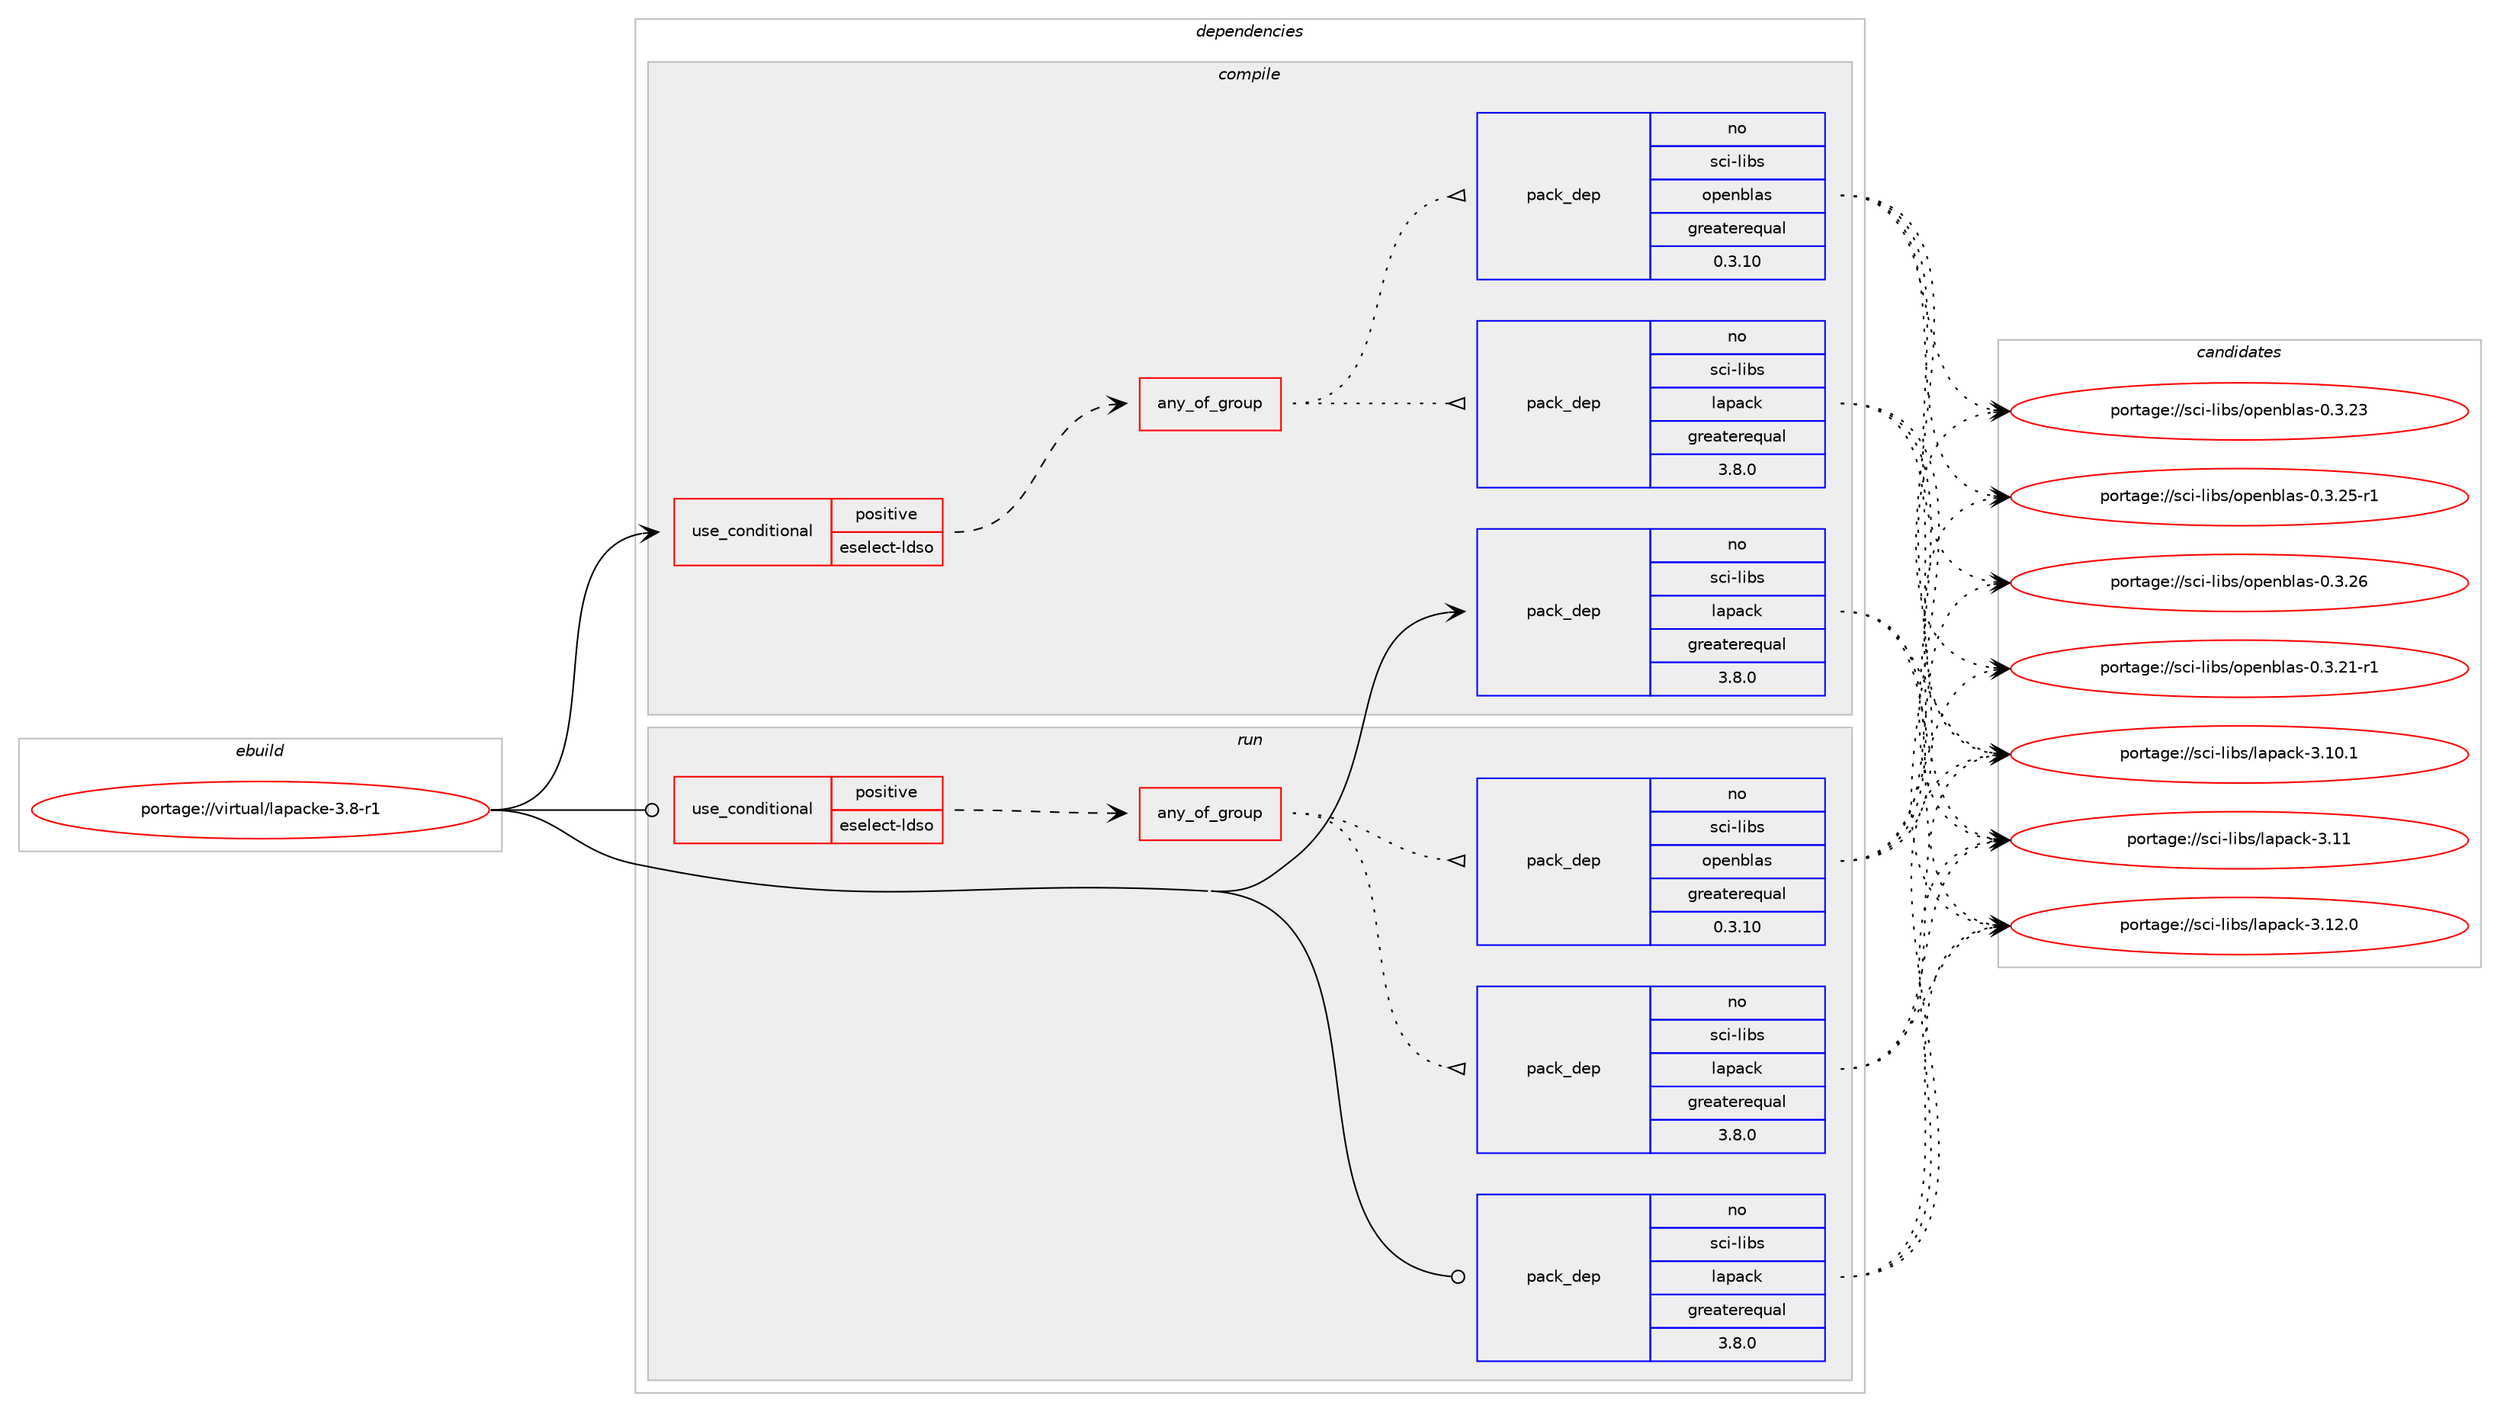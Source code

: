 digraph prolog {

# *************
# Graph options
# *************

newrank=true;
concentrate=true;
compound=true;
graph [rankdir=LR,fontname=Helvetica,fontsize=10,ranksep=1.5];#, ranksep=2.5, nodesep=0.2];
edge  [arrowhead=vee];
node  [fontname=Helvetica,fontsize=10];

# **********
# The ebuild
# **********

subgraph cluster_leftcol {
color=gray;
rank=same;
label=<<i>ebuild</i>>;
id [label="portage://virtual/lapacke-3.8-r1", color=red, width=4, href="../virtual/lapacke-3.8-r1.svg"];
}

# ****************
# The dependencies
# ****************

subgraph cluster_midcol {
color=gray;
label=<<i>dependencies</i>>;
subgraph cluster_compile {
fillcolor="#eeeeee";
style=filled;
label=<<i>compile</i>>;
subgraph cond17335 {
dependency25953 [label=<<TABLE BORDER="0" CELLBORDER="1" CELLSPACING="0" CELLPADDING="4"><TR><TD ROWSPAN="3" CELLPADDING="10">use_conditional</TD></TR><TR><TD>positive</TD></TR><TR><TD>eselect-ldso</TD></TR></TABLE>>, shape=none, color=red];
subgraph any224 {
dependency25954 [label=<<TABLE BORDER="0" CELLBORDER="1" CELLSPACING="0" CELLPADDING="4"><TR><TD CELLPADDING="10">any_of_group</TD></TR></TABLE>>, shape=none, color=red];subgraph pack8392 {
dependency25955 [label=<<TABLE BORDER="0" CELLBORDER="1" CELLSPACING="0" CELLPADDING="4" WIDTH="220"><TR><TD ROWSPAN="6" CELLPADDING="30">pack_dep</TD></TR><TR><TD WIDTH="110">no</TD></TR><TR><TD>sci-libs</TD></TR><TR><TD>lapack</TD></TR><TR><TD>greaterequal</TD></TR><TR><TD>3.8.0</TD></TR></TABLE>>, shape=none, color=blue];
}
dependency25954:e -> dependency25955:w [weight=20,style="dotted",arrowhead="oinv"];
subgraph pack8393 {
dependency25956 [label=<<TABLE BORDER="0" CELLBORDER="1" CELLSPACING="0" CELLPADDING="4" WIDTH="220"><TR><TD ROWSPAN="6" CELLPADDING="30">pack_dep</TD></TR><TR><TD WIDTH="110">no</TD></TR><TR><TD>sci-libs</TD></TR><TR><TD>openblas</TD></TR><TR><TD>greaterequal</TD></TR><TR><TD>0.3.10</TD></TR></TABLE>>, shape=none, color=blue];
}
dependency25954:e -> dependency25956:w [weight=20,style="dotted",arrowhead="oinv"];
}
dependency25953:e -> dependency25954:w [weight=20,style="dashed",arrowhead="vee"];
}
id:e -> dependency25953:w [weight=20,style="solid",arrowhead="vee"];
subgraph pack8394 {
dependency25957 [label=<<TABLE BORDER="0" CELLBORDER="1" CELLSPACING="0" CELLPADDING="4" WIDTH="220"><TR><TD ROWSPAN="6" CELLPADDING="30">pack_dep</TD></TR><TR><TD WIDTH="110">no</TD></TR><TR><TD>sci-libs</TD></TR><TR><TD>lapack</TD></TR><TR><TD>greaterequal</TD></TR><TR><TD>3.8.0</TD></TR></TABLE>>, shape=none, color=blue];
}
id:e -> dependency25957:w [weight=20,style="solid",arrowhead="vee"];
}
subgraph cluster_compileandrun {
fillcolor="#eeeeee";
style=filled;
label=<<i>compile and run</i>>;
}
subgraph cluster_run {
fillcolor="#eeeeee";
style=filled;
label=<<i>run</i>>;
subgraph cond17336 {
dependency25958 [label=<<TABLE BORDER="0" CELLBORDER="1" CELLSPACING="0" CELLPADDING="4"><TR><TD ROWSPAN="3" CELLPADDING="10">use_conditional</TD></TR><TR><TD>positive</TD></TR><TR><TD>eselect-ldso</TD></TR></TABLE>>, shape=none, color=red];
subgraph any225 {
dependency25959 [label=<<TABLE BORDER="0" CELLBORDER="1" CELLSPACING="0" CELLPADDING="4"><TR><TD CELLPADDING="10">any_of_group</TD></TR></TABLE>>, shape=none, color=red];subgraph pack8395 {
dependency25960 [label=<<TABLE BORDER="0" CELLBORDER="1" CELLSPACING="0" CELLPADDING="4" WIDTH="220"><TR><TD ROWSPAN="6" CELLPADDING="30">pack_dep</TD></TR><TR><TD WIDTH="110">no</TD></TR><TR><TD>sci-libs</TD></TR><TR><TD>lapack</TD></TR><TR><TD>greaterequal</TD></TR><TR><TD>3.8.0</TD></TR></TABLE>>, shape=none, color=blue];
}
dependency25959:e -> dependency25960:w [weight=20,style="dotted",arrowhead="oinv"];
subgraph pack8396 {
dependency25961 [label=<<TABLE BORDER="0" CELLBORDER="1" CELLSPACING="0" CELLPADDING="4" WIDTH="220"><TR><TD ROWSPAN="6" CELLPADDING="30">pack_dep</TD></TR><TR><TD WIDTH="110">no</TD></TR><TR><TD>sci-libs</TD></TR><TR><TD>openblas</TD></TR><TR><TD>greaterequal</TD></TR><TR><TD>0.3.10</TD></TR></TABLE>>, shape=none, color=blue];
}
dependency25959:e -> dependency25961:w [weight=20,style="dotted",arrowhead="oinv"];
}
dependency25958:e -> dependency25959:w [weight=20,style="dashed",arrowhead="vee"];
}
id:e -> dependency25958:w [weight=20,style="solid",arrowhead="odot"];
subgraph pack8397 {
dependency25962 [label=<<TABLE BORDER="0" CELLBORDER="1" CELLSPACING="0" CELLPADDING="4" WIDTH="220"><TR><TD ROWSPAN="6" CELLPADDING="30">pack_dep</TD></TR><TR><TD WIDTH="110">no</TD></TR><TR><TD>sci-libs</TD></TR><TR><TD>lapack</TD></TR><TR><TD>greaterequal</TD></TR><TR><TD>3.8.0</TD></TR></TABLE>>, shape=none, color=blue];
}
id:e -> dependency25962:w [weight=20,style="solid",arrowhead="odot"];
}
}

# **************
# The candidates
# **************

subgraph cluster_choices {
rank=same;
color=gray;
label=<<i>candidates</i>>;

subgraph choice8392 {
color=black;
nodesep=1;
choice1159910545108105981154710897112979910745514649484649 [label="portage://sci-libs/lapack-3.10.1", color=red, width=4,href="../sci-libs/lapack-3.10.1.svg"];
choice115991054510810598115471089711297991074551464949 [label="portage://sci-libs/lapack-3.11", color=red, width=4,href="../sci-libs/lapack-3.11.svg"];
choice1159910545108105981154710897112979910745514649504648 [label="portage://sci-libs/lapack-3.12.0", color=red, width=4,href="../sci-libs/lapack-3.12.0.svg"];
dependency25955:e -> choice1159910545108105981154710897112979910745514649484649:w [style=dotted,weight="100"];
dependency25955:e -> choice115991054510810598115471089711297991074551464949:w [style=dotted,weight="100"];
dependency25955:e -> choice1159910545108105981154710897112979910745514649504648:w [style=dotted,weight="100"];
}
subgraph choice8393 {
color=black;
nodesep=1;
choice115991054510810598115471111121011109810897115454846514650494511449 [label="portage://sci-libs/openblas-0.3.21-r1", color=red, width=4,href="../sci-libs/openblas-0.3.21-r1.svg"];
choice11599105451081059811547111112101110981089711545484651465051 [label="portage://sci-libs/openblas-0.3.23", color=red, width=4,href="../sci-libs/openblas-0.3.23.svg"];
choice115991054510810598115471111121011109810897115454846514650534511449 [label="portage://sci-libs/openblas-0.3.25-r1", color=red, width=4,href="../sci-libs/openblas-0.3.25-r1.svg"];
choice11599105451081059811547111112101110981089711545484651465054 [label="portage://sci-libs/openblas-0.3.26", color=red, width=4,href="../sci-libs/openblas-0.3.26.svg"];
dependency25956:e -> choice115991054510810598115471111121011109810897115454846514650494511449:w [style=dotted,weight="100"];
dependency25956:e -> choice11599105451081059811547111112101110981089711545484651465051:w [style=dotted,weight="100"];
dependency25956:e -> choice115991054510810598115471111121011109810897115454846514650534511449:w [style=dotted,weight="100"];
dependency25956:e -> choice11599105451081059811547111112101110981089711545484651465054:w [style=dotted,weight="100"];
}
subgraph choice8394 {
color=black;
nodesep=1;
choice1159910545108105981154710897112979910745514649484649 [label="portage://sci-libs/lapack-3.10.1", color=red, width=4,href="../sci-libs/lapack-3.10.1.svg"];
choice115991054510810598115471089711297991074551464949 [label="portage://sci-libs/lapack-3.11", color=red, width=4,href="../sci-libs/lapack-3.11.svg"];
choice1159910545108105981154710897112979910745514649504648 [label="portage://sci-libs/lapack-3.12.0", color=red, width=4,href="../sci-libs/lapack-3.12.0.svg"];
dependency25957:e -> choice1159910545108105981154710897112979910745514649484649:w [style=dotted,weight="100"];
dependency25957:e -> choice115991054510810598115471089711297991074551464949:w [style=dotted,weight="100"];
dependency25957:e -> choice1159910545108105981154710897112979910745514649504648:w [style=dotted,weight="100"];
}
subgraph choice8395 {
color=black;
nodesep=1;
choice1159910545108105981154710897112979910745514649484649 [label="portage://sci-libs/lapack-3.10.1", color=red, width=4,href="../sci-libs/lapack-3.10.1.svg"];
choice115991054510810598115471089711297991074551464949 [label="portage://sci-libs/lapack-3.11", color=red, width=4,href="../sci-libs/lapack-3.11.svg"];
choice1159910545108105981154710897112979910745514649504648 [label="portage://sci-libs/lapack-3.12.0", color=red, width=4,href="../sci-libs/lapack-3.12.0.svg"];
dependency25960:e -> choice1159910545108105981154710897112979910745514649484649:w [style=dotted,weight="100"];
dependency25960:e -> choice115991054510810598115471089711297991074551464949:w [style=dotted,weight="100"];
dependency25960:e -> choice1159910545108105981154710897112979910745514649504648:w [style=dotted,weight="100"];
}
subgraph choice8396 {
color=black;
nodesep=1;
choice115991054510810598115471111121011109810897115454846514650494511449 [label="portage://sci-libs/openblas-0.3.21-r1", color=red, width=4,href="../sci-libs/openblas-0.3.21-r1.svg"];
choice11599105451081059811547111112101110981089711545484651465051 [label="portage://sci-libs/openblas-0.3.23", color=red, width=4,href="../sci-libs/openblas-0.3.23.svg"];
choice115991054510810598115471111121011109810897115454846514650534511449 [label="portage://sci-libs/openblas-0.3.25-r1", color=red, width=4,href="../sci-libs/openblas-0.3.25-r1.svg"];
choice11599105451081059811547111112101110981089711545484651465054 [label="portage://sci-libs/openblas-0.3.26", color=red, width=4,href="../sci-libs/openblas-0.3.26.svg"];
dependency25961:e -> choice115991054510810598115471111121011109810897115454846514650494511449:w [style=dotted,weight="100"];
dependency25961:e -> choice11599105451081059811547111112101110981089711545484651465051:w [style=dotted,weight="100"];
dependency25961:e -> choice115991054510810598115471111121011109810897115454846514650534511449:w [style=dotted,weight="100"];
dependency25961:e -> choice11599105451081059811547111112101110981089711545484651465054:w [style=dotted,weight="100"];
}
subgraph choice8397 {
color=black;
nodesep=1;
choice1159910545108105981154710897112979910745514649484649 [label="portage://sci-libs/lapack-3.10.1", color=red, width=4,href="../sci-libs/lapack-3.10.1.svg"];
choice115991054510810598115471089711297991074551464949 [label="portage://sci-libs/lapack-3.11", color=red, width=4,href="../sci-libs/lapack-3.11.svg"];
choice1159910545108105981154710897112979910745514649504648 [label="portage://sci-libs/lapack-3.12.0", color=red, width=4,href="../sci-libs/lapack-3.12.0.svg"];
dependency25962:e -> choice1159910545108105981154710897112979910745514649484649:w [style=dotted,weight="100"];
dependency25962:e -> choice115991054510810598115471089711297991074551464949:w [style=dotted,weight="100"];
dependency25962:e -> choice1159910545108105981154710897112979910745514649504648:w [style=dotted,weight="100"];
}
}

}
